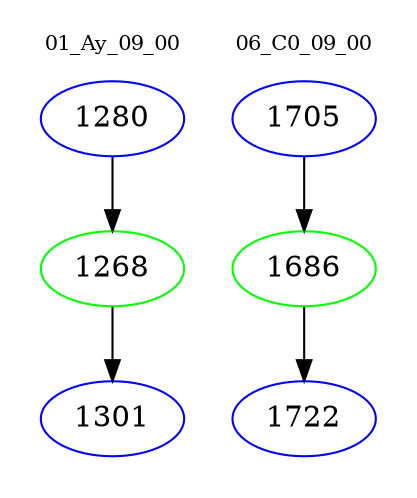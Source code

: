 digraph{
subgraph cluster_0 {
color = white
label = "01_Ay_09_00";
fontsize=10;
T0_1280 [label="1280", color="blue"]
T0_1280 -> T0_1268 [color="black"]
T0_1268 [label="1268", color="green"]
T0_1268 -> T0_1301 [color="black"]
T0_1301 [label="1301", color="blue"]
}
subgraph cluster_1 {
color = white
label = "06_C0_09_00";
fontsize=10;
T1_1705 [label="1705", color="blue"]
T1_1705 -> T1_1686 [color="black"]
T1_1686 [label="1686", color="green"]
T1_1686 -> T1_1722 [color="black"]
T1_1722 [label="1722", color="blue"]
}
}
